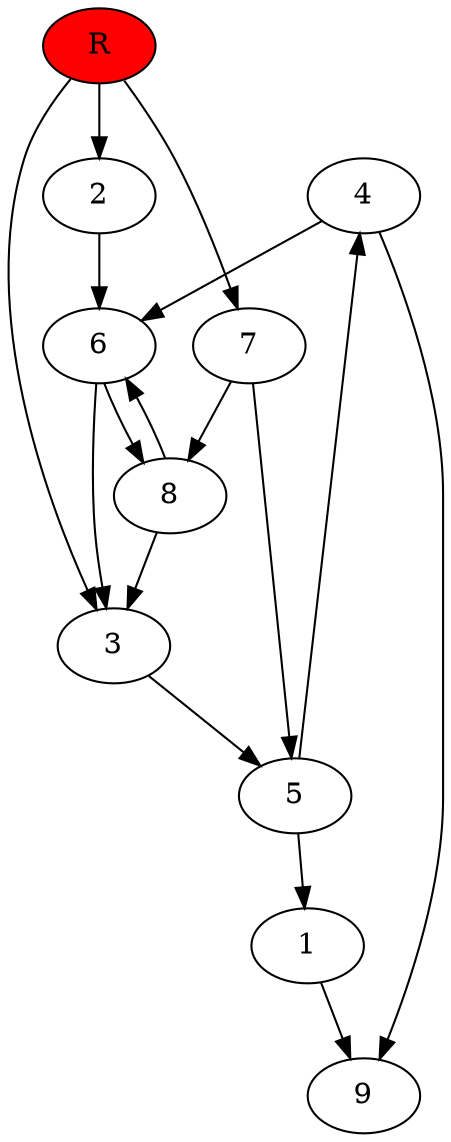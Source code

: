 digraph prb28992 {
	1
	2
	3
	4
	5
	6
	7
	8
	R [fillcolor="#ff0000" style=filled]
	1 -> 9
	2 -> 6
	3 -> 5
	4 -> 6
	4 -> 9
	5 -> 1
	5 -> 4
	6 -> 3
	6 -> 8
	7 -> 5
	7 -> 8
	8 -> 3
	8 -> 6
	R -> 2
	R -> 3
	R -> 7
}
